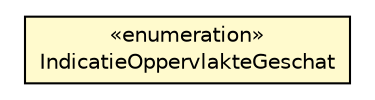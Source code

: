 #!/usr/local/bin/dot
#
# Class diagram 
# Generated by UMLGraph version R5_6-24-gf6e263 (http://www.umlgraph.org/)
#

digraph G {
	edge [fontname="Helvetica",fontsize=10,labelfontname="Helvetica",labelfontsize=10];
	node [fontname="Helvetica",fontsize=10,shape=plaintext];
	nodesep=0.25;
	ranksep=0.5;
	// nl.egem.stuf.sector.bg._0204.IndicatieOppervlakteGeschat
	c70273 [label=<<table title="nl.egem.stuf.sector.bg._0204.IndicatieOppervlakteGeschat" border="0" cellborder="1" cellspacing="0" cellpadding="2" port="p" bgcolor="lemonChiffon" href="./IndicatieOppervlakteGeschat.html">
		<tr><td><table border="0" cellspacing="0" cellpadding="1">
<tr><td align="center" balign="center"> &#171;enumeration&#187; </td></tr>
<tr><td align="center" balign="center"> IndicatieOppervlakteGeschat </td></tr>
		</table></td></tr>
		</table>>, URL="./IndicatieOppervlakteGeschat.html", fontname="Helvetica", fontcolor="black", fontsize=10.0];
}

